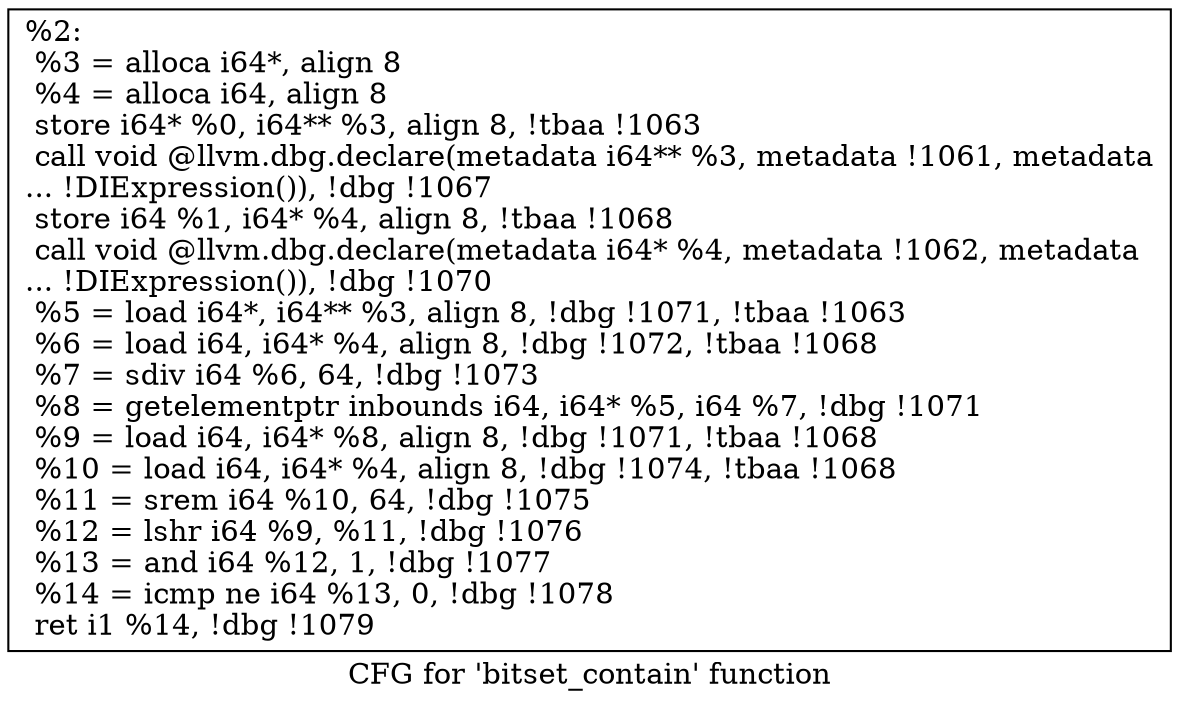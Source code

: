 digraph "CFG for 'bitset_contain' function" {
	label="CFG for 'bitset_contain' function";

	Node0xe60e50 [shape=record,label="{%2:\l  %3 = alloca i64*, align 8\l  %4 = alloca i64, align 8\l  store i64* %0, i64** %3, align 8, !tbaa !1063\l  call void @llvm.dbg.declare(metadata i64** %3, metadata !1061, metadata\l... !DIExpression()), !dbg !1067\l  store i64 %1, i64* %4, align 8, !tbaa !1068\l  call void @llvm.dbg.declare(metadata i64* %4, metadata !1062, metadata\l... !DIExpression()), !dbg !1070\l  %5 = load i64*, i64** %3, align 8, !dbg !1071, !tbaa !1063\l  %6 = load i64, i64* %4, align 8, !dbg !1072, !tbaa !1068\l  %7 = sdiv i64 %6, 64, !dbg !1073\l  %8 = getelementptr inbounds i64, i64* %5, i64 %7, !dbg !1071\l  %9 = load i64, i64* %8, align 8, !dbg !1071, !tbaa !1068\l  %10 = load i64, i64* %4, align 8, !dbg !1074, !tbaa !1068\l  %11 = srem i64 %10, 64, !dbg !1075\l  %12 = lshr i64 %9, %11, !dbg !1076\l  %13 = and i64 %12, 1, !dbg !1077\l  %14 = icmp ne i64 %13, 0, !dbg !1078\l  ret i1 %14, !dbg !1079\l}"];
}
